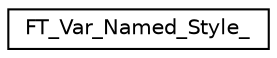 digraph "Graphical Class Hierarchy"
{
 // LATEX_PDF_SIZE
  edge [fontname="Helvetica",fontsize="10",labelfontname="Helvetica",labelfontsize="10"];
  node [fontname="Helvetica",fontsize="10",shape=record];
  rankdir="LR";
  Node0 [label="FT_Var_Named_Style_",height=0.2,width=0.4,color="black", fillcolor="white", style="filled",URL="$d1/ddd/structFT__Var__Named__Style__.html",tooltip=" "];
}
